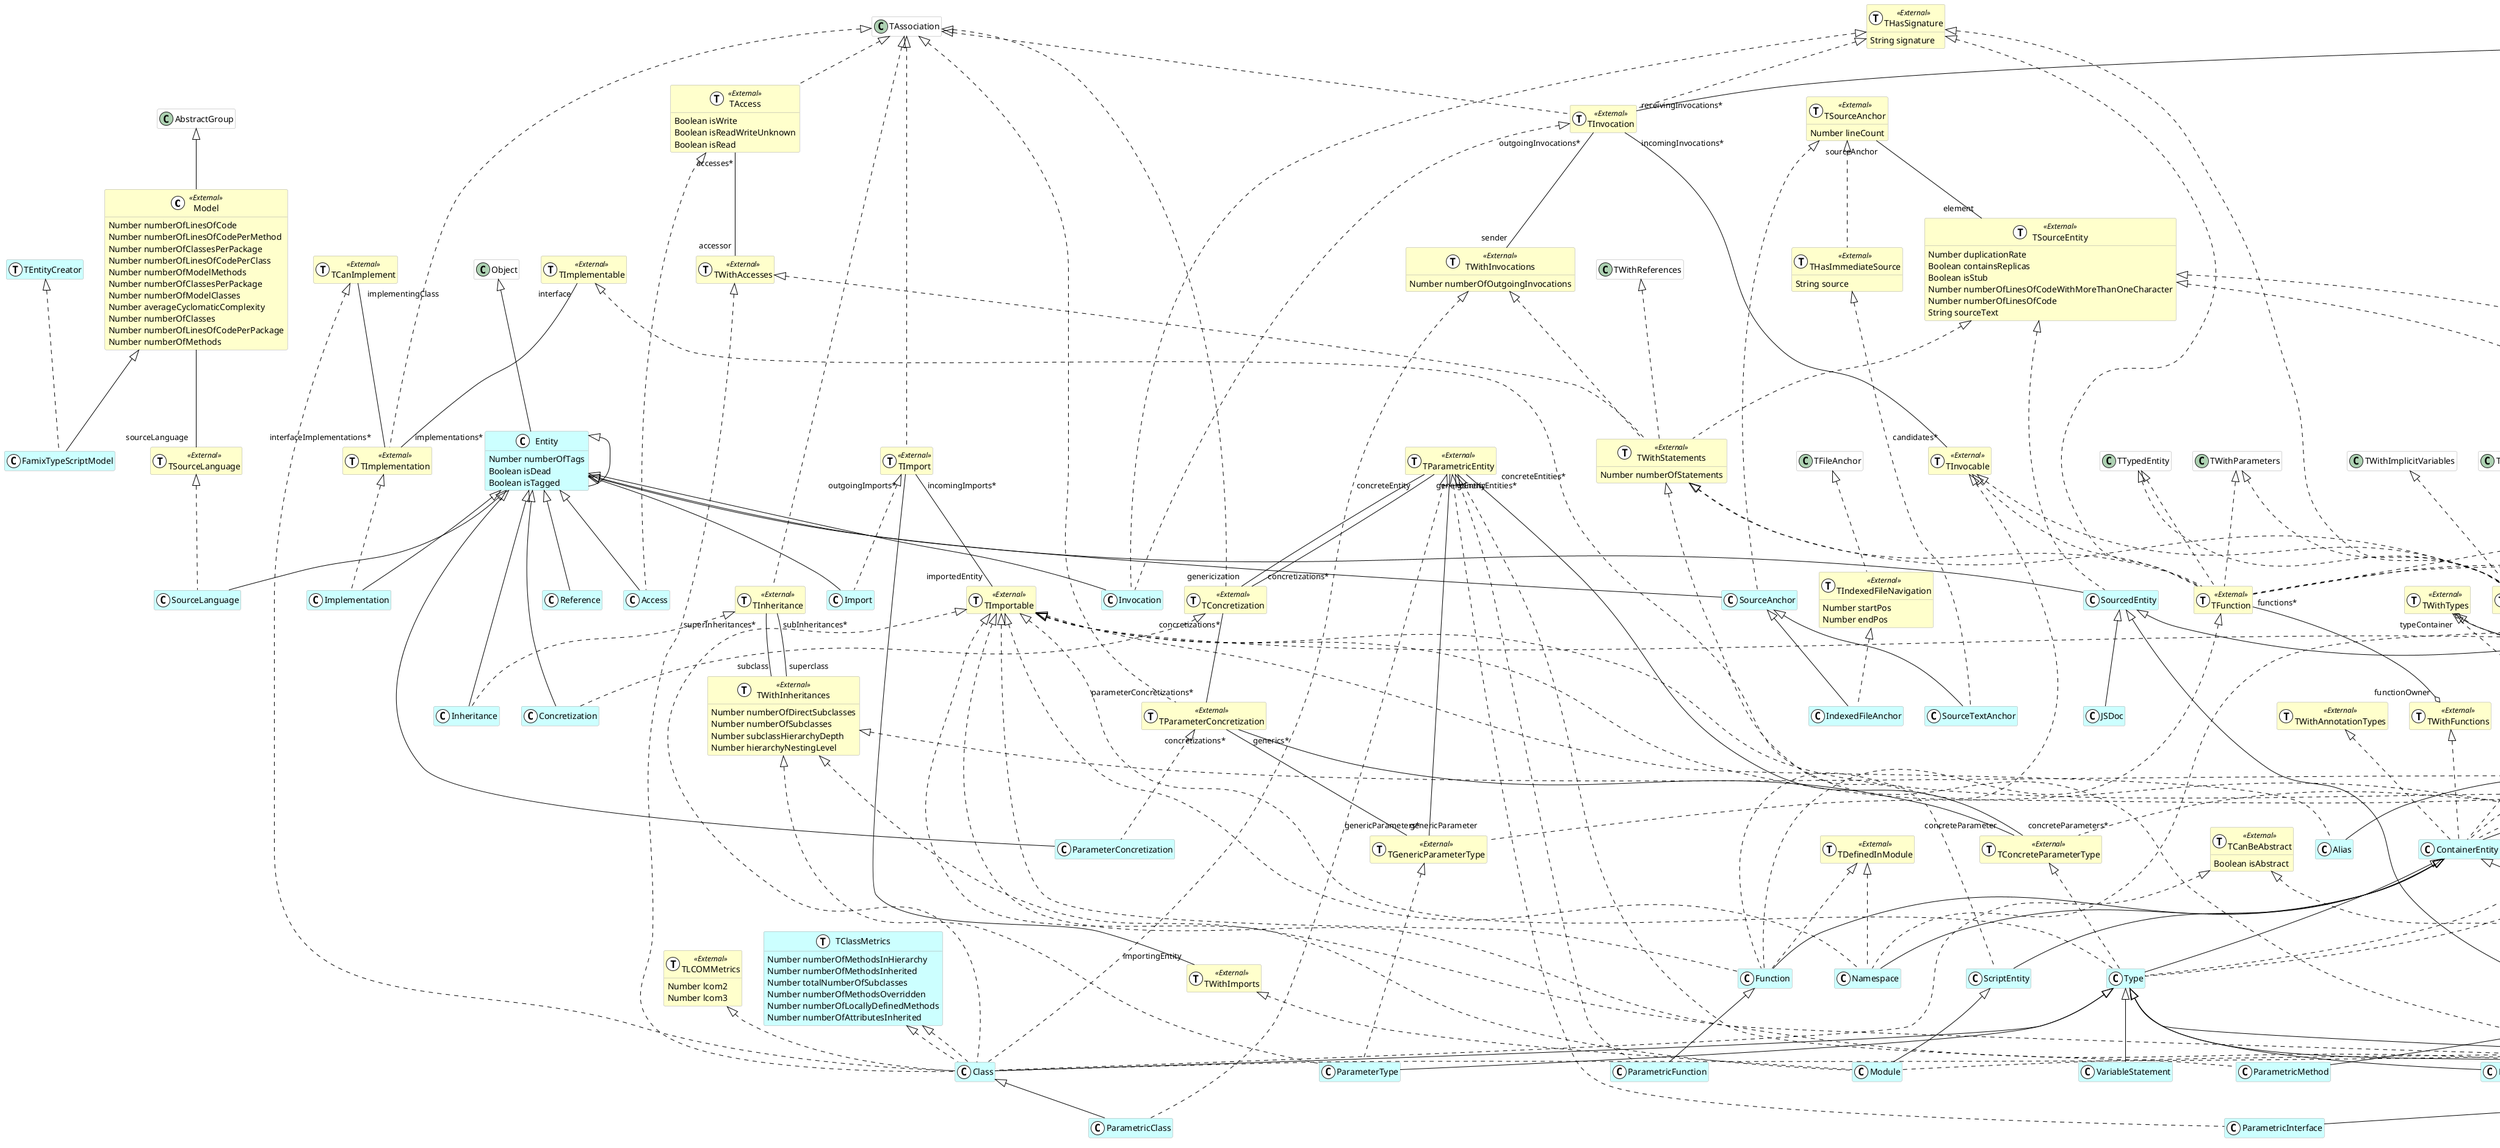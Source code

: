 @startumlhide empty membersskinparam class {  BackgroundColor white  ArrowColor black  BorderColor darkGray}class Model <<(C,white)External>> #FFFFCC {  Number numberOfLinesOfCode  Number numberOfLinesOfCodePerMethod  Number numberOfClassesPerPackage  Number numberOfLinesOfCodePerClass  Number numberOfModelMethods  Number numberOfClassesPerPackage  Number numberOfModelClasses  Number averageCyclomaticComplexity  Number numberOfClasses  Number numberOfLinesOfCodePerPackage  Number numberOfMethods}class TFunction <<(T,white)External>> #FFFFCC {}class SourceLanguage <<(C,white)>> #CCFFFF {}class Access <<(C,white)>> #CCFFFF {}class ParametricClass <<(C,white)>> #CCFFFF {}class Entity <<(C,white)External>> #FFFFCC {  Number numberOfTags  Boolean isDead  Boolean isTagged}class TParameter <<(T,white)External>> #FFFFCC {}class Alias <<(C,white)>> #CCFFFF {}class TEnum <<(T,white)External>> #FFFFCC {}class ParameterType <<(C,white)>> #CCFFFF {}class TWithTypes <<(T,white)External>> #FFFFCC {}class TCanBeClassSide <<(T,white)External>> #FFFFCC {  Boolean isClassSide}class TDefinedInModule <<(T,white)External>> #FFFFCC {}class TAccess <<(T,white)External>> #FFFFCC {  Boolean isWrite  Boolean isReadWriteUnknown  Boolean isRead}class TSourceAnchor <<(T,white)External>> #FFFFCC {  Number lineCount}class Accessor <<(C,white)>> #CCFFFF {}class TWithAttributes <<(T,white)External>> #FFFFCC {  Number numberOfAttributes}class TWithMethods <<(T,white)External>> #FFFFCC {  Number numberOfAbstractMethods  Number weightedMethodCount  Number tightClassCohesion  Number numberOfMethods}class TClass <<(T,white)External>> #FFFFCC {  Number weightOfAClass  Boolean isTestCase}class Invocation <<(C,white)>> #CCFFFF {}class Class <<(C,white)>> #CCFFFF {}class THasKind <<(T,white)External>> #FFFFCC {  Boolean isGetter  Boolean isConstructor  Boolean isConstant  Boolean isSetter  String kind}class TEnumValue <<(T,white)External>> #FFFFCC {}class TWithComments <<(T,white)External>> #FFFFCC {  Number numberOfComments  Boolean hasComments}class ContainerEntity <<(C,white)>> #CCFFFF {}class THasSignature <<(T,white)External>> #FFFFCC {  String signature}class TFolder <<(T,white)External>> #FFFFCC {  Number numberOfFolders  Number totalNumberOfLinesOfText  Number numberOfFiles  Number numberOfEmptyLinesOfText}class TWithAccesses <<(T,white)External>> #FFFFCC {}class Parameter <<(C,white)>> #CCFFFF {}class TParametricEntity <<(T,white)External>> #FFFFCC {}class TImplementable <<(T,white)External>> #FFFFCC {}class Property <<(C,white)>> #CCFFFF {}class Attribute <<(C,white)>> #CCFFFF {}class TLocalVariable <<(T,white)External>> #FFFFCC {}class THasImmediateSource <<(T,white)External>> #FFFFCC {  String source}class Function <<(C,white)>> #CCFFFF {}class Import <<(C,white)>> #CCFFFF {}class Comment <<(C,white)>> #CCFFFF {}class TCanBeFinal <<(T,white)External>> #FFFFCC {  Boolean isFinal}class TWithStatements <<(T,white)External>> #FFFFCC {  Number numberOfStatements}class Decorator <<(C,white)>> #CCFFFF {  String expression}class TInheritance <<(T,white)External>> #FFFFCC {}class NamedEntity <<(C,white)>> #CCFFFF {}class TWithFunctions <<(T,white)External>> #FFFFCC {}class Type <<(C,white)>> #CCFFFF {}class File <<(C,white)>> #CCFFFF {}class ScriptEntity <<(C,white)>> #CCFFFF {}class TSourceLanguage <<(T,white)External>> #FFFFCC {}class Interface <<(C,white)>> #CCFFFF {}class SourceAnchor <<(C,white)>> #CCFFFF {}class TInvocationsReceiver <<(T,white)External>> #FFFFCC {}class VariableStatement <<(C,white)>> #CCFFFF {}class Variable <<(C,white)>> #CCFFFF {}class TImport <<(T,white)External>> #FFFFCC {}class TInvocation <<(T,white)External>> #FFFFCC {}class TWithAnnotationTypes <<(T,white)External>> #FFFFCC {}class TClassMetrics <<(T,white)External>> #FFFFCC {  Number numberOfMethodsInHierarchy  Number numberOfMethodsInherited  Number totalNumberOfSubclasses  Number numberOfMethodsOverridden  Number numberOfLocallyDefinedMethods  Number numberOfAttributesInherited}class TWithClasses <<(T,white)External>> #FFFFCC {  Number numberOfClasses}class TEntityCreator <<(T,white)>> #CCFFFF {}class TWithInvocations <<(T,white)External>> #FFFFCC {  Number numberOfOutgoingInvocations}class Reference <<(C,white)>> #CCFFFF {}class THasVisibility <<(T,white)External>> #FFFFCC {  String visibility  Boolean isPackageVisibility  Boolean isPublic  Boolean isPrivate  Boolean isProtected}class TNamespace <<(T,white)External>> #FFFFCC {}class ParametricFunction <<(C,white)>> #CCFFFF {}class TMethod <<(T,white)External>> #FFFFCC {}class PrimitiveType <<(C,white)>> #CCFFFF {}class implicitVariable <<(C,white)>> #CCFFFF {}class Entity <<(C,white)>> #CCFFFF {}class Module <<(C,white)>> #CCFFFF {}class EnumValue <<(C,white)>> #CCFFFF {}class JSDoc <<(C,white)>> #CCFFFF {}class TConcretization <<(T,white)External>> #FFFFCC {}class SourceTextAnchor <<(C,white)>> #CCFFFF {}class TWithInheritances <<(T,white)External>> #FFFFCC {  Number numberOfDirectSubclasses  Number numberOfSubclasses  Number subclassHierarchyDepth  Number hierarchyNestingLevel}class ParametricMethod <<(C,white)>> #CCFFFF {}class Enum <<(C,white)>> #CCFFFF {}class Inheritance <<(C,white)>> #CCFFFF {}class TInvocable <<(T,white)External>> #FFFFCC {}class TPrimitiveType <<(T,white)External>> #FFFFCC {}class TType <<(T,white)External>> #FFFFCC {}class TParameterConcretization <<(T,white)External>> #FFFFCC {}class FamixTypeScriptModel <<(C,white)>> #CCFFFF {}class TSourceEntity <<(T,white)External>> #FFFFCC {  Number duplicationRate  Boolean containsReplicas  Boolean isStub  Number numberOfLinesOfCodeWithMoreThanOneCharacter  Number numberOfLinesOfCode  String sourceText}class Implementation <<(C,white)>> #CCFFFF {}class IndexedFileAnchor <<(C,white)>> #CCFFFF {}class TWithLocalVariables <<(T,white)External>> #FFFFCC {}class TNamedEntity <<(T,white)External>> #FFFFCC {  String name}class TCanImplement <<(T,white)External>> #FFFFCC {}class ParametricInterface <<(C,white)>> #CCFFFF {}class TGenericParameterType <<(T,white)External>> #FFFFCC {}class TClassMetrics <<(T,white)>> #CCFFFF {}class TFile <<(T,white)External>> #FFFFCC {  Number numberOfBytes  Number averageNumberOfCharactersPerLine  Number numberOfKiloBytes  Number numberOfCharacters  Number numberOfEmptyLinesOfText  Number totalNumberOfLinesOfText}class TWithInterfaces <<(T,white)>> #CCFFFF {}class Concretization <<(C,white)>> #CCFFFF {}class TImplementation <<(T,white)External>> #FFFFCC {}class TWithImports <<(T,white)External>> #FFFFCC {}class ParameterConcretization <<(C,white)>> #CCFFFF {}class SourcedEntity <<(C,white)>> #CCFFFF {}class TEntityMetaLevelDependency <<(T,white)External>> #FFFFCC {  Number numberOfDeadChildren  Boolean isDead  Number numberOfExternalProviders  Number numberOfInternalProviders  Number numberOfInternalClients  Number numberOfChildren  Number fanOut  Boolean isRoot  Number fanIn  Number numberOfExternalClients}class TImportable <<(T,white)External>> #FFFFCC {}class Method <<(C,white)>> #CCFFFF {}class TCanBeAbstract <<(T,white)External>> #FFFFCC {  Boolean isAbstract}class TComment <<(T,white)External>> #FFFFCC {  String content}class TAttribute <<(T,white)External>> #FFFFCC {  Number hierarchyNestingLevel}class TLCOMMetrics <<(T,white)External>> #FFFFCC {  Number lcom2  Number lcom3}class TIndexedFileNavigation <<(T,white)External>> #FFFFCC {  Number startPos  Number endPos}class Namespace <<(C,white)>> #CCFFFF {}class TConcreteParameterType <<(T,white)External>> #FFFFCC {}class Folder <<(C,white)>> #CCFFFF {}AbstractGroup <|-- ModelEntity <|-- SourceLanguageEntity <|-- AccessClass <|-- ParametricClassObject <|-- EntityNamedEntity <|-- AliasType <|-- ParameterTypeMethod <|-- AccessorEntity <|-- InvocationType <|-- ClassNamedEntity <|-- ContainerEntityNamedEntity <|-- ParameterNamedEntity <|-- PropertyNamedEntity <|-- AttributeContainerEntity <|-- FunctionEntity <|-- ImportSourcedEntity <|-- CommentNamedEntity <|-- DecoratorSourcedEntity <|-- NamedEntityNamedEntity <|-- FileContainerEntity <|-- TypeContainerEntity <|-- ScriptEntityType <|-- InterfaceType <|-- VariableStatementEntity <|-- SourceAnchorNamedEntity <|-- VariableEntity <|-- ReferenceFunction <|-- ParametricFunctionType <|-- PrimitiveTypeVariable <|-- implicitVariableScriptEntity <|-- ModuleSourcedEntity <|-- JSDocSourceAnchor <|-- SourceTextAnchorEntity <|-- EntityNamedEntity <|-- EnumValueMethod <|-- ParametricMethodType <|-- EnumEntity <|-- InheritanceModel <|-- FamixTypeScriptModelEntity <|-- ImplementationSourceAnchor <|-- IndexedFileAnchorInterface <|-- ParametricInterfaceEntity <|-- ConcretizationEntity <|-- ParameterConcretizationEntity <|-- SourcedEntityContainerEntity <|-- MethodContainerEntity <|-- NamespaceNamedEntity <|-- FolderTHasSignature <|.. TFunctionTInvocable <|.. TFunctionTNamedEntity <|.. TFunctionTTypedEntity <|.. TFunctionTWithLocalVariables <|.. TFunctionTWithParameters <|.. TFunctionTWithStatements <|.. TFunctionTEntityMetaLevelDependency <|.. TFunctionTSourceLanguage <|.. SourceLanguageTAccess <|.. AccessTParametricEntity <|.. ParametricClassTStructuralEntity <|.. TParameterTImportable <|.. AliasTGenericParameterType <|.. ParameterTypeTWithInheritances <|.. ParameterTypeTType <|.. TEnumTWithEnumValues <|.. TEnumTAssociation <|.. TAccessTInvocationsReceiver <|.. TClassTType <|.. TClassTWithAttributes <|.. TClassTWithComments <|.. TClassTWithInheritances <|.. TClassTWithMethods <|.. TClassTHasSignature <|.. InvocationTInvocation <|.. InvocationTCanBeAbstract <|.. ClassTCanImplement <|.. ClassTClass <|.. ClassTClassMetrics <|.. ClassTImportable <|.. ClassTLCOMMetrics <|.. ClassTWithAccesses <|.. ClassTWithInvocations <|.. ClassTClassMetrics <|.. ClassTStructuralEntity <|.. TEnumValueTWithAnnotationTypes <|.. ContainerEntityTWithClasses <|.. ContainerEntityTFileSystemEntity <|.. TFolderTWithFunctions <|.. ContainerEntityTWithLocalVariables <|.. ContainerEntityTParameter <|.. ParameterTWithInterfaces <|.. ContainerEntityTAttribute <|.. PropertyTCanBeClassSide <|.. PropertyTHasVisibility <|.. PropertyTStructuralEntity <|.. TLocalVariableTSourceAnchor <|.. THasImmediateSourceTAttribute <|.. AttributeTCanBeClassSide <|.. AttributeTDefinedInModule <|.. FunctionTFunction <|.. FunctionTImportable <|.. FunctionTInvocable <|.. FunctionTImport <|.. ImportTComment <|.. CommentTCanBeFinal <|.. AttributeTHasVisibility <|.. AttributeTInvocationsReceiver <|.. AttributeTWithComments <|.. AttributeTSourceEntity <|.. TWithStatementsTImportable <|.. DecoratorTAssociation <|.. TInheritanceTImportable <|.. NamedEntityTInvocationsReceiver <|.. NamedEntityTNamedEntity <|.. NamedEntityTEntityMetaLevelDependency <|.. NamedEntityTWithAccesses <|.. TWithStatementsTWithInvocations <|.. TWithStatementsTFile <|.. FileTConcreteParameterType <|.. TypeTImportable <|.. TypeTType <|.. TypeTWithMethods <|.. TypeTWithStatements <|.. ScriptEntityTWithReferences <|.. TWithStatementsTImplementable <|.. InterfaceTInvocationsReceiver <|.. InterfaceTWithAttributes <|.. InterfaceTWithComments <|.. InterfaceTWithInheritances <|.. InterfaceTWithMethods <|.. InterfaceTAssociation <|.. TInvocationTHasSignature <|.. TInvocationTSourceAnchor <|.. SourceAnchorTAssociation <|.. TImportTImportable <|.. VariableTLocalVariable <|.. VariableTWithTypes <|.. TWithClassesTNamedEntity <|.. TNamespaceTSourceEntity <|.. TNamespaceTEntityMetaLevelDependency <|.. TNamespaceTParametricEntity <|.. ParametricFunctionTPrimitiveType <|.. PrimitiveTypeTHasSignature <|.. TMethodTInvocable <|.. TMethodTMethodMetrics <|.. TMethodTNamedEntity <|.. TMethodTTypedEntity <|.. TMethodTWithImplicitVariables <|.. TMethodTWithLocalVariables <|.. TMethodTWithParameters <|.. TMethodTWithStatements <|.. TMethodTEntityMetaLevelDependency <|.. TMethodTImportable <|.. ModuleTWithImports <|.. ModuleTWithLocalVariables <|.. ModuleTAssociation <|.. TConcretizationTHasImmediateSource <|.. SourceTextAnchorTEnumValue <|.. EnumValueTWithComments <|.. EnumValueTParametricEntity <|.. ParametricMethodTEnum <|.. EnumTImportable <|.. EnumTWithComments <|.. EnumTInheritance <|.. InheritanceTType <|.. TPrimitiveTypeTNamedEntity <|.. TTypeTReferenceable <|.. TTypeTSourceEntity <|.. TTypeTEntityMetaLevelDependency <|.. TTypeTAssociation <|.. TParameterConcretizationTEntityCreator <|.. FamixTypeScriptModelTImplementation <|.. ImplementationTIndexedFileNavigation <|.. IndexedFileAnchorTType <|.. TGenericParameterTypeTParametricEntity <|.. ParametricInterfaceTFileSystemEntity <|.. TFileTWithTypes <|.. TWithInterfacesTConcretization <|.. ConcretizationTAssociation <|.. TImplementationTParameterConcretization <|.. ParameterConcretizationTSourceEntity <|.. SourcedEntityTEntityMetaLevelDependency <|.. TCommentTCanBeAbstract <|.. MethodTCanBeClassSide <|.. MethodTHasKind <|.. MethodTHasVisibility <|.. MethodTMethod <|.. MethodTWithComments <|.. MethodTStructuralEntity <|.. TAttributeTDefinedInModule <|.. NamespaceTImportable <|.. NamespaceTNamespace <|.. NamespaceTFileAnchor <|.. TIndexedFileNavigationTType <|.. TConcreteParameterTypeTFolder <|.. FolderTParametricEntity "concreteEntity" -- "genericization" TConcretizationTParameterConcretization "generics*" -- "concreteParameter" TConcreteParameterTypeTParametricEntity "concreteEntities*" -- "concreteParameters*" TConcreteParameterTypeTInvocationsReceiver "receiver" -- "receivingInvocations*" TInvocationTImport "incomingImports*" -- "importedEntity" TImportableTAccess "accesses*" -- "accessor" TWithAccessesTCanImplement "implementingClass" -- "interfaceImplementations*" TImplementationTWithTypes "typeContainer" o-- "types*" TTypeTSourceAnchor "sourceAnchor" -- "element" TSourceEntityTWithMethods "parentType" o-- "methods*" TMethodTWithComments "commentedEntity" o-- "comments*" TCommentTInvocation "incomingInvocations*" -- "candidates*" TInvocableTInheritance "superInheritances*" -- "subclass" TWithInheritancesTInheritance "subInheritances*" -- "superclass" TWithInheritancesTLocalVariable "localVariables*" --o "parentBehaviouralEntity" TWithLocalVariablesTInvocation "outgoingInvocations*" -- "sender" TWithInvocationsDecorator "decorators*" -- "decoratedEntity" NamedEntityTParametricEntity "genericEntity" -- "concretizations*" TConcretizationTParametricEntity "genericEntities*" -- "genericParameters*" TGenericParameterTypeTFunction "functions*" --o "functionOwner" TWithFunctionsTImport "outgoingImports*" -- "importingEntity" TWithImportsTParameterConcretization "concretizations*" -- "genericParameter" TGenericParameterTypeTWithAttributes "parentType" o-- "attributes*" TAttributeModel -- "sourceLanguage" TSourceLanguageTImplementable "interface" -- "implementations*" TImplementationTConcretization "concretizations*" -- "parameterConcretizations*" TParameterConcretization@enduml